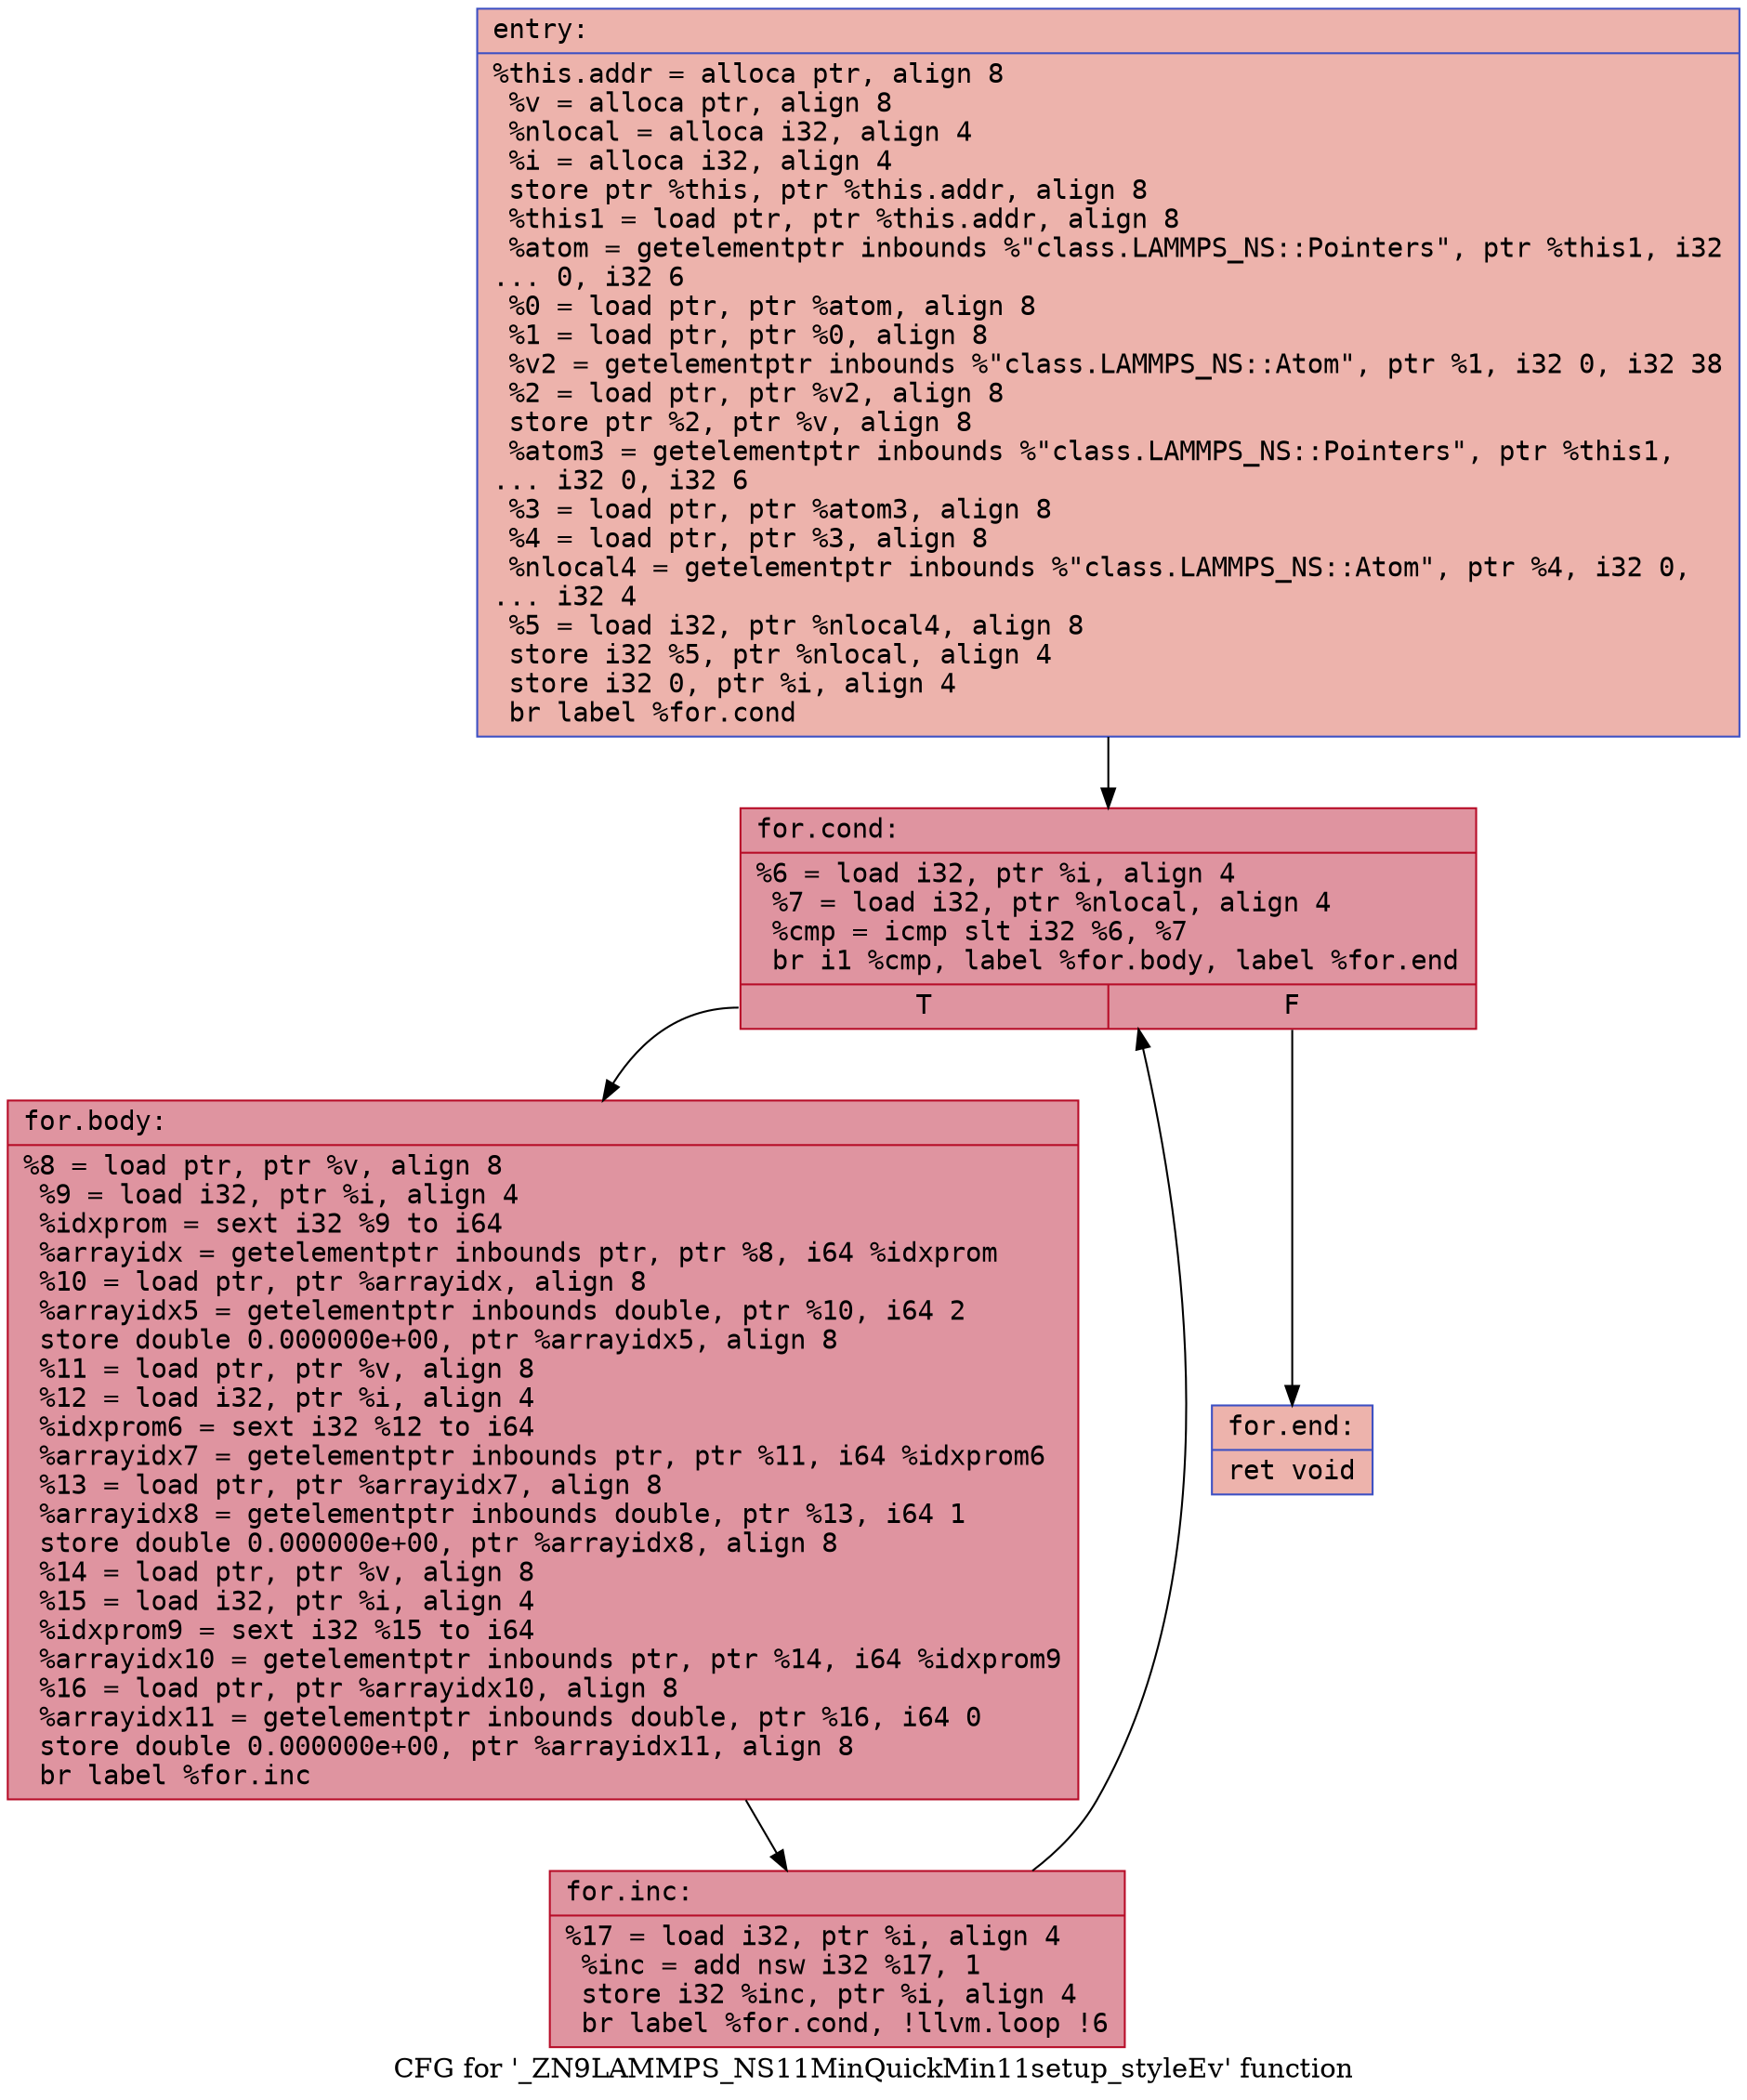 digraph "CFG for '_ZN9LAMMPS_NS11MinQuickMin11setup_styleEv' function" {
	label="CFG for '_ZN9LAMMPS_NS11MinQuickMin11setup_styleEv' function";

	Node0x5648aca226b0 [shape=record,color="#3d50c3ff", style=filled, fillcolor="#d6524470" fontname="Courier",label="{entry:\l|  %this.addr = alloca ptr, align 8\l  %v = alloca ptr, align 8\l  %nlocal = alloca i32, align 4\l  %i = alloca i32, align 4\l  store ptr %this, ptr %this.addr, align 8\l  %this1 = load ptr, ptr %this.addr, align 8\l  %atom = getelementptr inbounds %\"class.LAMMPS_NS::Pointers\", ptr %this1, i32\l... 0, i32 6\l  %0 = load ptr, ptr %atom, align 8\l  %1 = load ptr, ptr %0, align 8\l  %v2 = getelementptr inbounds %\"class.LAMMPS_NS::Atom\", ptr %1, i32 0, i32 38\l  %2 = load ptr, ptr %v2, align 8\l  store ptr %2, ptr %v, align 8\l  %atom3 = getelementptr inbounds %\"class.LAMMPS_NS::Pointers\", ptr %this1,\l... i32 0, i32 6\l  %3 = load ptr, ptr %atom3, align 8\l  %4 = load ptr, ptr %3, align 8\l  %nlocal4 = getelementptr inbounds %\"class.LAMMPS_NS::Atom\", ptr %4, i32 0,\l... i32 4\l  %5 = load i32, ptr %nlocal4, align 8\l  store i32 %5, ptr %nlocal, align 4\l  store i32 0, ptr %i, align 4\l  br label %for.cond\l}"];
	Node0x5648aca226b0 -> Node0x5648aca235e0[tooltip="entry -> for.cond\nProbability 100.00%" ];
	Node0x5648aca235e0 [shape=record,color="#b70d28ff", style=filled, fillcolor="#b70d2870" fontname="Courier",label="{for.cond:\l|  %6 = load i32, ptr %i, align 4\l  %7 = load i32, ptr %nlocal, align 4\l  %cmp = icmp slt i32 %6, %7\l  br i1 %cmp, label %for.body, label %for.end\l|{<s0>T|<s1>F}}"];
	Node0x5648aca235e0:s0 -> Node0x5648aca23a20[tooltip="for.cond -> for.body\nProbability 96.88%" ];
	Node0x5648aca235e0:s1 -> Node0x5648aca242b0[tooltip="for.cond -> for.end\nProbability 3.12%" ];
	Node0x5648aca23a20 [shape=record,color="#b70d28ff", style=filled, fillcolor="#b70d2870" fontname="Courier",label="{for.body:\l|  %8 = load ptr, ptr %v, align 8\l  %9 = load i32, ptr %i, align 4\l  %idxprom = sext i32 %9 to i64\l  %arrayidx = getelementptr inbounds ptr, ptr %8, i64 %idxprom\l  %10 = load ptr, ptr %arrayidx, align 8\l  %arrayidx5 = getelementptr inbounds double, ptr %10, i64 2\l  store double 0.000000e+00, ptr %arrayidx5, align 8\l  %11 = load ptr, ptr %v, align 8\l  %12 = load i32, ptr %i, align 4\l  %idxprom6 = sext i32 %12 to i64\l  %arrayidx7 = getelementptr inbounds ptr, ptr %11, i64 %idxprom6\l  %13 = load ptr, ptr %arrayidx7, align 8\l  %arrayidx8 = getelementptr inbounds double, ptr %13, i64 1\l  store double 0.000000e+00, ptr %arrayidx8, align 8\l  %14 = load ptr, ptr %v, align 8\l  %15 = load i32, ptr %i, align 4\l  %idxprom9 = sext i32 %15 to i64\l  %arrayidx10 = getelementptr inbounds ptr, ptr %14, i64 %idxprom9\l  %16 = load ptr, ptr %arrayidx10, align 8\l  %arrayidx11 = getelementptr inbounds double, ptr %16, i64 0\l  store double 0.000000e+00, ptr %arrayidx11, align 8\l  br label %for.inc\l}"];
	Node0x5648aca23a20 -> Node0x5648aca25b50[tooltip="for.body -> for.inc\nProbability 100.00%" ];
	Node0x5648aca25b50 [shape=record,color="#b70d28ff", style=filled, fillcolor="#b70d2870" fontname="Courier",label="{for.inc:\l|  %17 = load i32, ptr %i, align 4\l  %inc = add nsw i32 %17, 1\l  store i32 %inc, ptr %i, align 4\l  br label %for.cond, !llvm.loop !6\l}"];
	Node0x5648aca25b50 -> Node0x5648aca235e0[tooltip="for.inc -> for.cond\nProbability 100.00%" ];
	Node0x5648aca242b0 [shape=record,color="#3d50c3ff", style=filled, fillcolor="#d6524470" fontname="Courier",label="{for.end:\l|  ret void\l}"];
}
